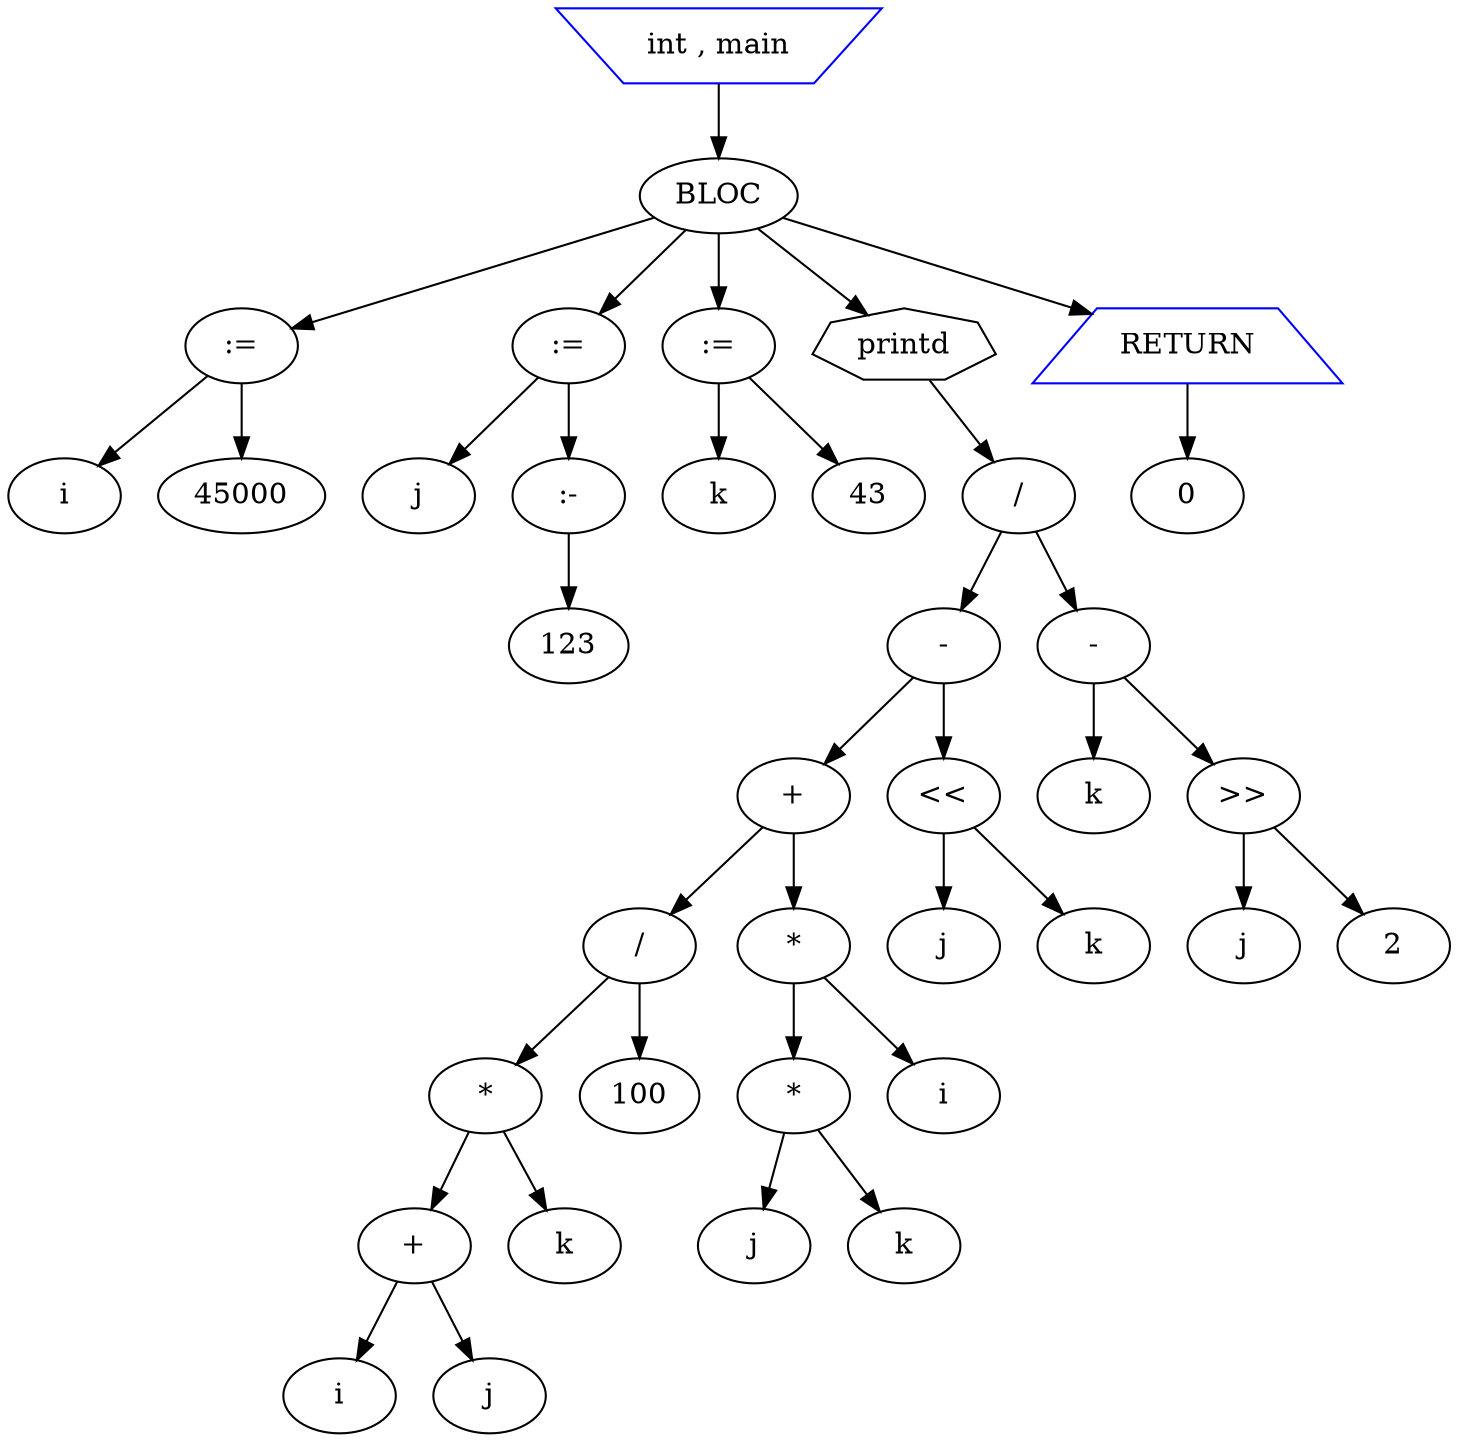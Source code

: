 digraph mon_programme {
node1[shape=ellipse label="i" style=solid color=black]
node3[shape=ellipse label="45000" style=solid color=black]
node4[shape=ellipse label=":=" style=solid color=black]
node5[shape=ellipse label="j" style=solid color=black]
node7[shape=ellipse label="123" style=solid color=black]
node8[shape=ellipse label=":-" style=solid color=black]
node9[shape=ellipse label=":=" style=solid color=black]
node10[shape=ellipse label="k" style=solid color=black]
node12[shape=ellipse label="43" style=solid color=black]
node13[shape=ellipse label=":=" style=solid color=black]
node14[shape=ellipse label="i" style=solid color=black]
node16[shape=ellipse label="j" style=solid color=black]
node18[shape=ellipse label="+" style=solid color=black]
node19[shape=ellipse label="k" style=solid color=black]
node21[shape=ellipse label="*" style=solid color=black]
node22[shape=ellipse label="100" style=solid color=black]
node23[shape=ellipse label="/" style=solid color=black]
node24[shape=ellipse label="j" style=solid color=black]
node26[shape=ellipse label="k" style=solid color=black]
node28[shape=ellipse label="*" style=solid color=black]
node29[shape=ellipse label="i" style=solid color=black]
node31[shape=ellipse label="*" style=solid color=black]
node32[shape=ellipse label="+" style=solid color=black]
node33[shape=ellipse label="j" style=solid color=black]
node35[shape=ellipse label="k" style=solid color=black]
node37[shape=ellipse label="<<" style=solid color=black]
node38[shape=ellipse label="-" style=solid color=black]
node39[shape=ellipse label="k" style=solid color=black]
node41[shape=ellipse label="j" style=solid color=black]
node43[shape=ellipse label="2" style=solid color=black]
node44[shape=ellipse label=">>" style=solid color=black]
node45[shape=ellipse label="-" style=solid color=black]
node46[shape=ellipse label="/" style=solid color=black]
node47[shape=septagon label="printd" style=solid color=black]
node48[shape=ellipse label="0" style=solid color=black]
node49[shape=trapezium label="RETURN" style=solid color=blue]
node50[shape=ellipse label="BLOC" style=solid color=black]
node51[shape=invtrapezium label="int , main" style=solid color=blue]
node51->node50
node50->node49
node49->node48
node50->node47
node47->node46
node46->node45
node45->node44
node44->node43
node44->node41
node45->node39
node46->node38
node38->node37
node37->node35
node37->node33
node38->node32
node32->node31
node31->node29
node31->node28
node28->node26
node28->node24
node32->node23
node23->node22
node23->node21
node21->node19
node21->node18
node18->node16
node18->node14
node50->node13
node13->node12
node13->node10
node50->node9
node9->node8
node8->node7
node9->node5
node50->node4
node4->node3
node4->node1

}
